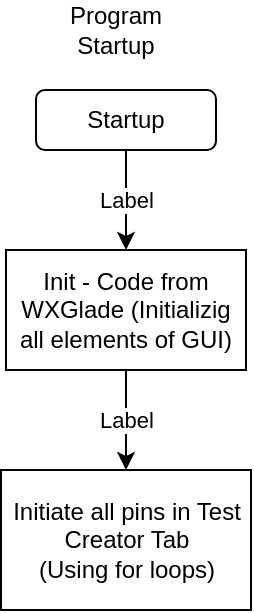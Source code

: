 <mxfile version="14.4.8" type="github">
  <diagram id="C5RBs43oDa-KdzZeNtuy" name="Page-1">
    <mxGraphModel dx="1422" dy="762" grid="1" gridSize="10" guides="1" tooltips="1" connect="1" arrows="1" fold="1" page="1" pageScale="1" pageWidth="827" pageHeight="1169" math="0" shadow="0">
      <root>
        <mxCell id="WIyWlLk6GJQsqaUBKTNV-0" />
        <mxCell id="WIyWlLk6GJQsqaUBKTNV-1" parent="WIyWlLk6GJQsqaUBKTNV-0" />
        <mxCell id="OSazqYn0YOGiJcbv6HIh-0" value="Program Startup" style="text;html=1;strokeColor=none;fillColor=none;align=center;verticalAlign=middle;whiteSpace=wrap;rounded=0;" vertex="1" parent="WIyWlLk6GJQsqaUBKTNV-1">
          <mxGeometry x="120" y="50" width="40" height="20" as="geometry" />
        </mxCell>
        <mxCell id="OSazqYn0YOGiJcbv6HIh-2" value="Init - Code from WXGlade (Initializig all elements of GUI)" style="rounded=0;whiteSpace=wrap;html=1;" vertex="1" parent="WIyWlLk6GJQsqaUBKTNV-1">
          <mxGeometry x="85" y="170" width="120" height="60" as="geometry" />
        </mxCell>
        <mxCell id="OSazqYn0YOGiJcbv6HIh-4" value="Startup" style="rounded=1;whiteSpace=wrap;html=1;" vertex="1" parent="WIyWlLk6GJQsqaUBKTNV-1">
          <mxGeometry x="100" y="90" width="90" height="30" as="geometry" />
        </mxCell>
        <mxCell id="OSazqYn0YOGiJcbv6HIh-5" value="" style="endArrow=classic;html=1;exitX=0.5;exitY=1;exitDx=0;exitDy=0;entryX=0.5;entryY=0;entryDx=0;entryDy=0;" edge="1" parent="WIyWlLk6GJQsqaUBKTNV-1" source="OSazqYn0YOGiJcbv6HIh-4" target="OSazqYn0YOGiJcbv6HIh-2">
          <mxGeometry relative="1" as="geometry">
            <mxPoint x="360" y="370" as="sourcePoint" />
            <mxPoint x="460" y="370" as="targetPoint" />
          </mxGeometry>
        </mxCell>
        <mxCell id="OSazqYn0YOGiJcbv6HIh-6" value="Label" style="edgeLabel;resizable=0;html=1;align=center;verticalAlign=middle;" connectable="0" vertex="1" parent="OSazqYn0YOGiJcbv6HIh-5">
          <mxGeometry relative="1" as="geometry" />
        </mxCell>
        <mxCell id="OSazqYn0YOGiJcbv6HIh-7" value="Initiate all pins in Test Creator Tab&lt;br&gt;(Using for loops)" style="rounded=0;whiteSpace=wrap;html=1;" vertex="1" parent="WIyWlLk6GJQsqaUBKTNV-1">
          <mxGeometry x="82.5" y="280" width="125" height="70" as="geometry" />
        </mxCell>
        <mxCell id="OSazqYn0YOGiJcbv6HIh-8" value="" style="endArrow=classic;html=1;exitX=0.5;exitY=1;exitDx=0;exitDy=0;entryX=0.5;entryY=0;entryDx=0;entryDy=0;" edge="1" parent="WIyWlLk6GJQsqaUBKTNV-1" source="OSazqYn0YOGiJcbv6HIh-2" target="OSazqYn0YOGiJcbv6HIh-7">
          <mxGeometry relative="1" as="geometry">
            <mxPoint x="155" y="130" as="sourcePoint" />
            <mxPoint x="155" y="240" as="targetPoint" />
            <Array as="points" />
          </mxGeometry>
        </mxCell>
        <mxCell id="OSazqYn0YOGiJcbv6HIh-9" value="Label" style="edgeLabel;resizable=0;html=1;align=center;verticalAlign=middle;" connectable="0" vertex="1" parent="OSazqYn0YOGiJcbv6HIh-8">
          <mxGeometry relative="1" as="geometry" />
        </mxCell>
      </root>
    </mxGraphModel>
  </diagram>
</mxfile>
